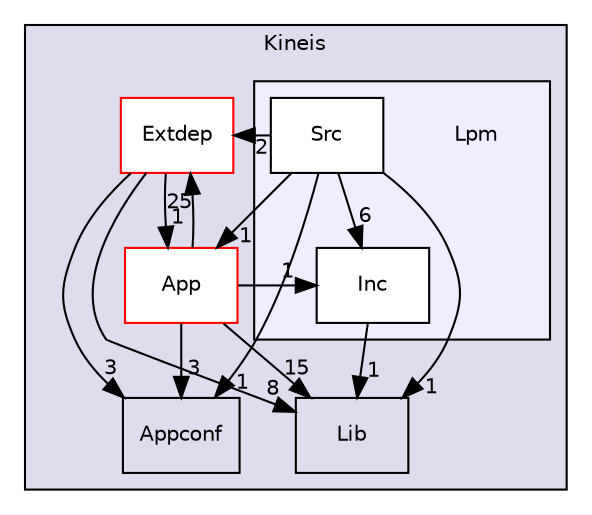 digraph "Kineis/Lpm" {
  compound=true
  node [ fontsize="10", fontname="Helvetica"];
  edge [ labelfontsize="10", labelfontname="Helvetica"];
  subgraph clusterdir_e477e9e432f6cdbbe234eeb906f13059 {
    graph [ bgcolor="#ddddee", pencolor="black", label="Kineis" fontname="Helvetica", fontsize="10", URL="dir_e477e9e432f6cdbbe234eeb906f13059.html"]
  dir_8bac7462668d86a984d2ee5977e3cf6a [shape=box label="Lib" URL="dir_8bac7462668d86a984d2ee5977e3cf6a.html"];
  dir_e4bcde167f88f305238965282a0ab06e [shape=box label="Extdep" fillcolor="white" style="filled" color="red" URL="dir_e4bcde167f88f305238965282a0ab06e.html"];
  dir_68ffa5ca8ccfa6448bd0595e797999e4 [shape=box label="Appconf" URL="dir_68ffa5ca8ccfa6448bd0595e797999e4.html"];
  dir_283ee20ab5eb9693b75f98890f2aae44 [shape=box label="App" fillcolor="white" style="filled" color="red" URL="dir_283ee20ab5eb9693b75f98890f2aae44.html"];
  subgraph clusterdir_c25cf638d32e4911582a285b040105d2 {
    graph [ bgcolor="#eeeeff", pencolor="black", label="" URL="dir_c25cf638d32e4911582a285b040105d2.html"];
    dir_c25cf638d32e4911582a285b040105d2 [shape=plaintext label="Lpm"];
  dir_111df0aac43951f8ac9c8f860048303a [shape=box label="Inc" fillcolor="white" style="filled" URL="dir_111df0aac43951f8ac9c8f860048303a.html"];
  dir_ca4490193a0a04522896524a4730dc1d [shape=box label="Src" fillcolor="white" style="filled" URL="dir_ca4490193a0a04522896524a4730dc1d.html"];
  }
  }
  dir_283ee20ab5eb9693b75f98890f2aae44->dir_8bac7462668d86a984d2ee5977e3cf6a [headlabel="15", labeldistance=1.5 headhref="dir_000004_000035.html"];
  dir_283ee20ab5eb9693b75f98890f2aae44->dir_e4bcde167f88f305238965282a0ab06e [headlabel="25", labeldistance=1.5 headhref="dir_000004_000027.html"];
  dir_283ee20ab5eb9693b75f98890f2aae44->dir_68ffa5ca8ccfa6448bd0595e797999e4 [headlabel="3", labeldistance=1.5 headhref="dir_000004_000026.html"];
  dir_283ee20ab5eb9693b75f98890f2aae44->dir_111df0aac43951f8ac9c8f860048303a [headlabel="1", labeldistance=1.5 headhref="dir_000004_000037.html"];
  dir_111df0aac43951f8ac9c8f860048303a->dir_8bac7462668d86a984d2ee5977e3cf6a [headlabel="1", labeldistance=1.5 headhref="dir_000037_000035.html"];
  dir_ca4490193a0a04522896524a4730dc1d->dir_111df0aac43951f8ac9c8f860048303a [headlabel="6", labeldistance=1.5 headhref="dir_000038_000037.html"];
  dir_ca4490193a0a04522896524a4730dc1d->dir_283ee20ab5eb9693b75f98890f2aae44 [headlabel="1", labeldistance=1.5 headhref="dir_000038_000004.html"];
  dir_ca4490193a0a04522896524a4730dc1d->dir_68ffa5ca8ccfa6448bd0595e797999e4 [headlabel="1", labeldistance=1.5 headhref="dir_000038_000026.html"];
  dir_ca4490193a0a04522896524a4730dc1d->dir_8bac7462668d86a984d2ee5977e3cf6a [headlabel="1", labeldistance=1.5 headhref="dir_000038_000035.html"];
  dir_ca4490193a0a04522896524a4730dc1d->dir_e4bcde167f88f305238965282a0ab06e [headlabel="2", labeldistance=1.5 headhref="dir_000038_000027.html"];
  dir_e4bcde167f88f305238965282a0ab06e->dir_283ee20ab5eb9693b75f98890f2aae44 [headlabel="1", labeldistance=1.5 headhref="dir_000027_000004.html"];
  dir_e4bcde167f88f305238965282a0ab06e->dir_8bac7462668d86a984d2ee5977e3cf6a [headlabel="8", labeldistance=1.5 headhref="dir_000027_000035.html"];
  dir_e4bcde167f88f305238965282a0ab06e->dir_68ffa5ca8ccfa6448bd0595e797999e4 [headlabel="3", labeldistance=1.5 headhref="dir_000027_000026.html"];
}
